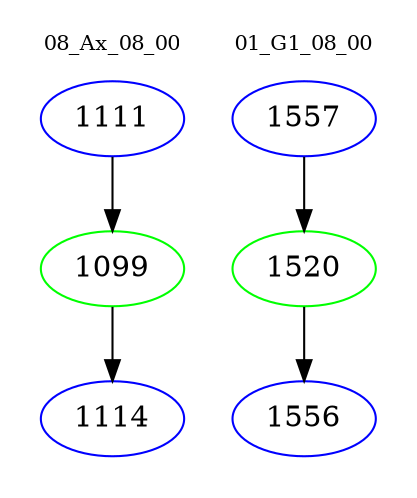 digraph{
subgraph cluster_0 {
color = white
label = "08_Ax_08_00";
fontsize=10;
T0_1111 [label="1111", color="blue"]
T0_1111 -> T0_1099 [color="black"]
T0_1099 [label="1099", color="green"]
T0_1099 -> T0_1114 [color="black"]
T0_1114 [label="1114", color="blue"]
}
subgraph cluster_1 {
color = white
label = "01_G1_08_00";
fontsize=10;
T1_1557 [label="1557", color="blue"]
T1_1557 -> T1_1520 [color="black"]
T1_1520 [label="1520", color="green"]
T1_1520 -> T1_1556 [color="black"]
T1_1556 [label="1556", color="blue"]
}
}
